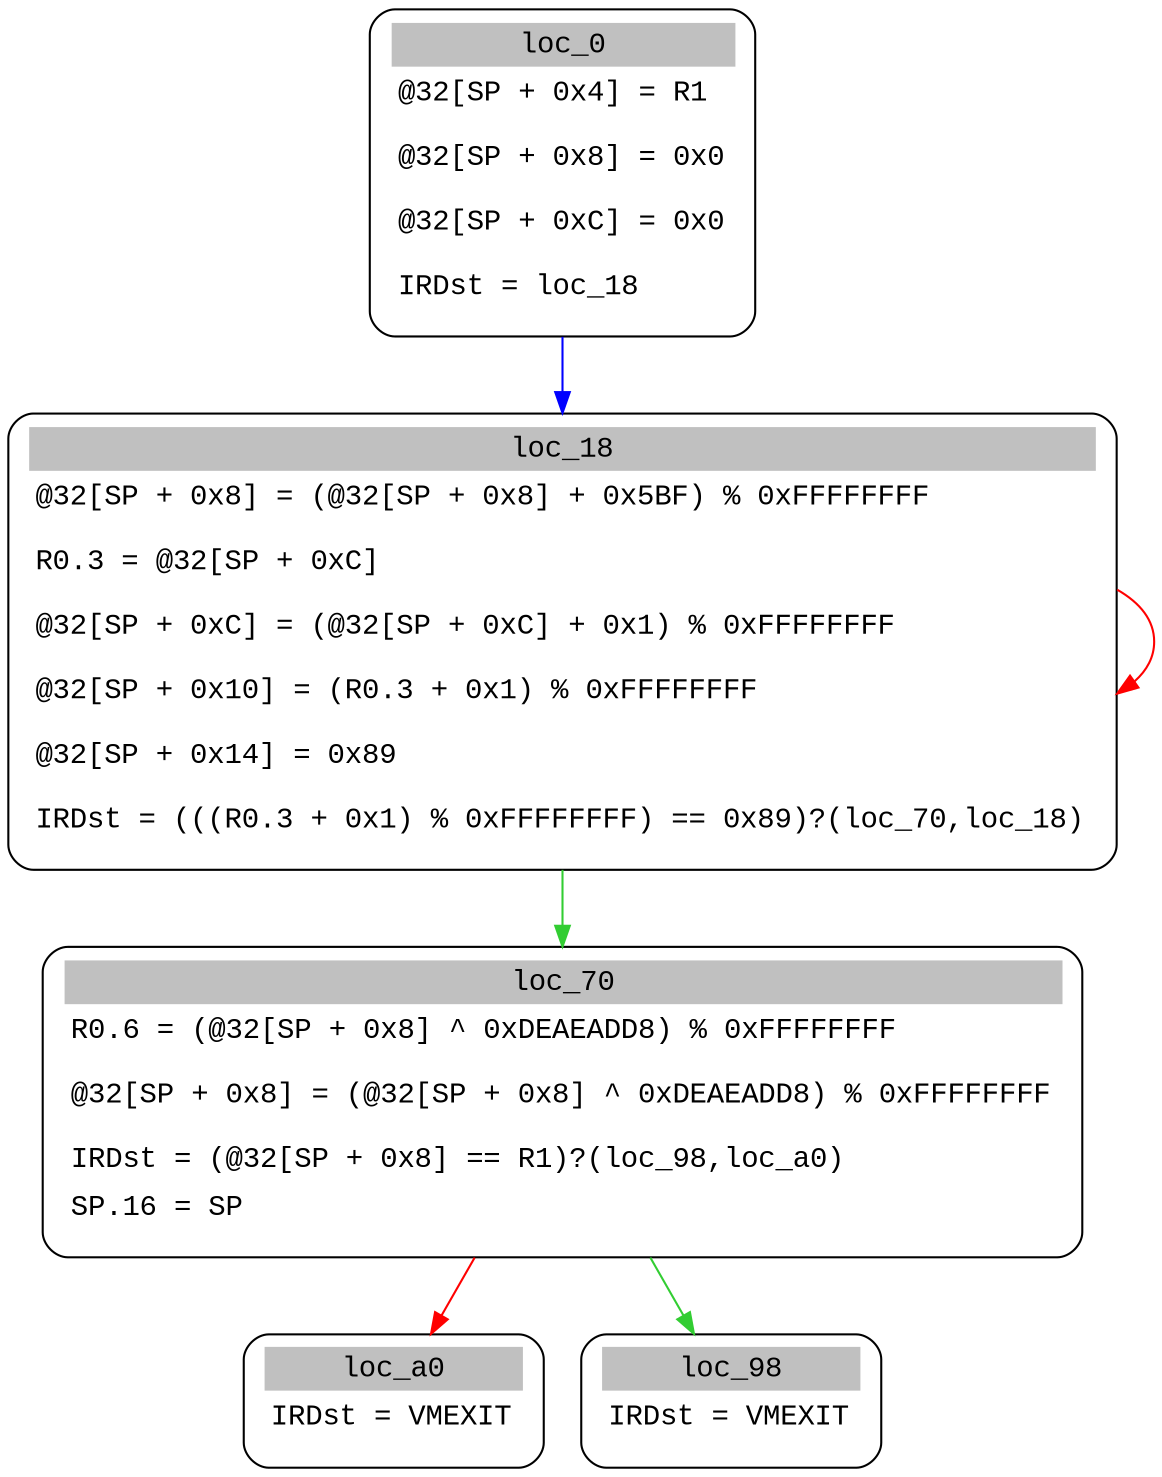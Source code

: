 digraph asm_graph {
0 [
shape="Mrecord" fontname="Courier New"label =<<table border="0" cellborder="0" cellpadding="3"><tr><td align="center" colspan="2" bgcolor="grey">loc_0</td></tr><tr><td align="left">@32[SP + 0x4] = R1</td></tr><tr><td align="left"></td></tr><tr><td align="left">@32[SP + 0x8] = 0x0</td></tr><tr><td align="left"></td></tr><tr><td align="left">@32[SP + 0xC] = 0x0</td></tr><tr><td align="left"></td></tr><tr><td align="left">IRDst = loc_18</td></tr><tr><td align="left"></td></tr></table>> ];
1 [
shape="Mrecord" fontname="Courier New"label =<<table border="0" cellborder="0" cellpadding="3"><tr><td align="center" colspan="2" bgcolor="grey">loc_18</td></tr><tr><td align="left">@32[SP + 0x8] = (@32[SP + 0x8] + 0x5BF) % 0xFFFFFFFF</td></tr><tr><td align="left"></td></tr><tr><td align="left">R0.3 = @32[SP + 0xC]</td></tr><tr><td align="left"></td></tr><tr><td align="left">@32[SP + 0xC] = (@32[SP + 0xC] + 0x1) % 0xFFFFFFFF</td></tr><tr><td align="left"></td></tr><tr><td align="left">@32[SP + 0x10] = (R0.3 + 0x1) % 0xFFFFFFFF</td></tr><tr><td align="left"></td></tr><tr><td align="left">@32[SP + 0x14] = 0x89</td></tr><tr><td align="left"></td></tr><tr><td align="left">IRDst = (((R0.3 + 0x1) % 0xFFFFFFFF) == 0x89)?(loc_70,loc_18)</td></tr><tr><td align="left"></td></tr></table>> ];
2 [
shape="Mrecord" fontname="Courier New"label =<<table border="0" cellborder="0" cellpadding="3"><tr><td align="center" colspan="2" bgcolor="grey">loc_70</td></tr><tr><td align="left">R0.6 = (@32[SP + 0x8] ^ 0xDEAEADD8) % 0xFFFFFFFF</td></tr><tr><td align="left"></td></tr><tr><td align="left">@32[SP + 0x8] = (@32[SP + 0x8] ^ 0xDEAEADD8) % 0xFFFFFFFF</td></tr><tr><td align="left"></td></tr><tr><td align="left">IRDst = (@32[SP + 0x8] == R1)?(loc_98,loc_a0)</td></tr><tr><td align="left">SP.16 = SP</td></tr><tr><td align="left"></td></tr></table>> ];
3 [
shape="Mrecord" fontname="Courier New"label =<<table border="0" cellborder="0" cellpadding="3"><tr><td align="center" colspan="2" bgcolor="grey">loc_a0</td></tr><tr><td align="left">IRDst = VMEXIT</td></tr><tr><td align="left"></td></tr></table>> ];
4 [
shape="Mrecord" fontname="Courier New"label =<<table border="0" cellborder="0" cellpadding="3"><tr><td align="center" colspan="2" bgcolor="grey">loc_98</td></tr><tr><td align="left">IRDst = VMEXIT</td></tr><tr><td align="left"></td></tr></table>> ];
0 -> 1[color="blue"];
2 -> 4[color="limegreen"];
2 -> 3[color="red"];
1 -> 1[color="red"];
1 -> 2[color="limegreen"];
}